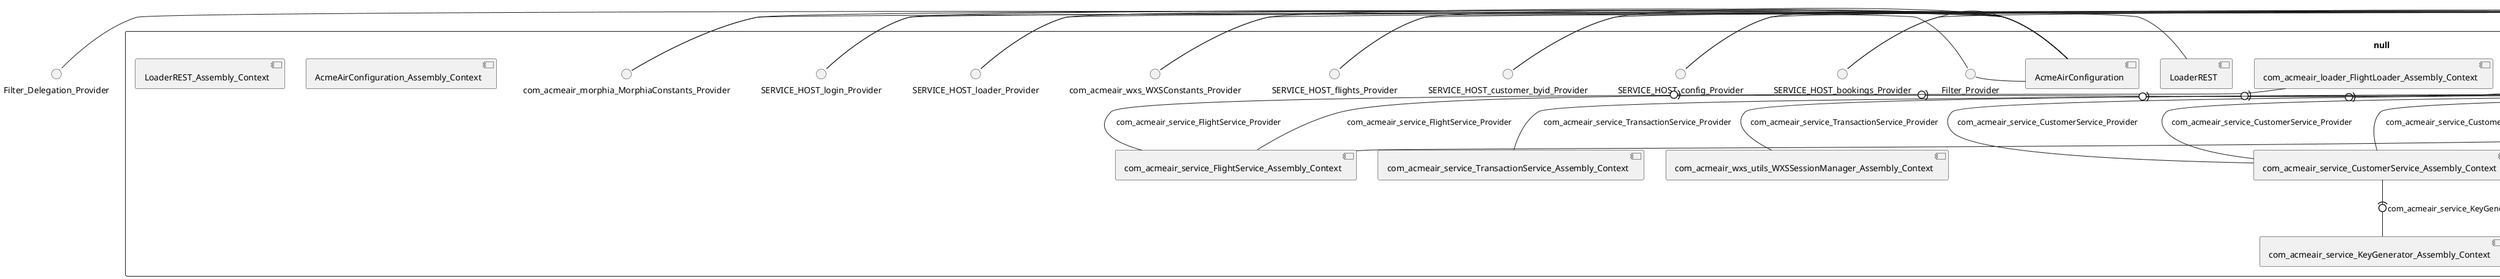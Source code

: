 @startuml
skinparam fixCircleLabelOverlapping true
() Filter_Delegation_Provider
() SERVICE_HOST_bookings_Delegation_Provider
() SERVICE_HOST_config_Delegation_Provider
() SERVICE_HOST_customer_byid_Delegation_Provider
() SERVICE_HOST_flights_Delegation_Provider
() SERVICE_HOST_loader_Delegation_Provider
() SERVICE_HOST_login_Delegation_Provider
() com_acmeair_morphia_MorphiaConstants_Delegation_Provider
() com_acmeair_wxs_WXSConstants_Delegation_Provider
component null {
Filter_Delegation_Provider - Filter_Provider
Filter_Provider - [AcmeAirConfiguration]
SERVICE_HOST_bookings_Delegation_Provider - SERVICE_HOST_bookings_Provider
SERVICE_HOST_bookings_Provider - [AcmeAirConfiguration]
SERVICE_HOST_config_Delegation_Provider - SERVICE_HOST_config_Provider
SERVICE_HOST_config_Provider - [AcmeAirConfiguration]
SERVICE_HOST_customer_byid_Delegation_Provider - SERVICE_HOST_customer_byid_Provider
SERVICE_HOST_customer_byid_Provider - [AcmeAirConfiguration]
SERVICE_HOST_flights_Delegation_Provider - SERVICE_HOST_flights_Provider
SERVICE_HOST_flights_Provider - [AcmeAirConfiguration]
SERVICE_HOST_loader_Delegation_Provider - SERVICE_HOST_loader_Provider
SERVICE_HOST_loader_Provider - [LoaderREST]
SERVICE_HOST_login_Delegation_Provider - SERVICE_HOST_login_Provider
SERVICE_HOST_login_Provider - [AcmeAirConfiguration]
[com_acmeair_config_LoaderREST_Assembly_Context] -(0- [com_acmeair_loader_Loader_Assembly_Context] : com_acmeair_loader_Loader_Provider
com_acmeair_morphia_MorphiaConstants_Delegation_Provider - com_acmeair_morphia_MorphiaConstants_Provider
com_acmeair_morphia_MorphiaConstants_Provider - [AcmeAirConfiguration]
[com_acmeair_web_BookingsREST_Assembly_Context] -(0- [com_acmeair_wxs_service_BookingServiceImpl_Assembly_Context] : com_acmeair_service_BookingService_Provider
[com_acmeair_web_BookingsREST_Assembly_Context] -(0- [com_acmeair_service_BookingService_Assembly_Context] : com_acmeair_service_BookingService_Provider
[com_acmeair_config_AcmeAirConfiguration_Assembly_Context] -(0- [com_acmeair_morphia_services_BookingServiceImpl_Assembly_Context] : com_acmeair_service_BookingService_Provider
[com_acmeair_config_AcmeAirConfiguration_Assembly_Context] -(0- [com_acmeair_service_BookingService_Assembly_Context] : com_acmeair_service_BookingService_Provider
[com_acmeair_config_AcmeAirConfiguration_Assembly_Context] -(0- [com_acmeair_wxs_service_BookingServiceImpl_Assembly_Context] : com_acmeair_service_BookingService_Provider
[com_acmeair_web_BookingsREST_Assembly_Context] -(0- [com_acmeair_morphia_services_BookingServiceImpl_Assembly_Context] : com_acmeair_service_BookingService_Provider
[com_acmeair_web_LoginREST_Assembly_Context] -(0- [com_acmeair_service_CustomerService_Assembly_Context] : com_acmeair_service_CustomerService_Provider
[com_acmeair_web_RESTCookieSessionFilter_Assembly_Context] -(0- [com_acmeair_service_CustomerService_Assembly_Context] : com_acmeair_service_CustomerService_Provider
[com_acmeair_web_CustomerREST_Assembly_Context] -(0- [com_acmeair_service_CustomerService_Assembly_Context] : com_acmeair_service_CustomerService_Provider
[com_acmeair_loader_CustomerLoader_Assembly_Context] -(0- [com_acmeair_service_CustomerService_Assembly_Context] : com_acmeair_service_CustomerService_Provider
[com_acmeair_config_AcmeAirConfiguration_Assembly_Context] -(0- [com_acmeair_service_CustomerService_Assembly_Context] : com_acmeair_service_CustomerService_Provider
[com_acmeair_config_AcmeAirConfiguration_Assembly_Context] -(0- [com_acmeair_service_FlightService_Assembly_Context] : com_acmeair_service_FlightService_Provider
[com_acmeair_web_FlightsREST_Assembly_Context] -(0- [com_acmeair_service_FlightService_Assembly_Context] : com_acmeair_service_FlightService_Provider
[com_acmeair_loader_FlightLoader_Assembly_Context] -(0- [com_acmeair_service_FlightService_Assembly_Context] : com_acmeair_service_FlightService_Provider
[com_acmeair_service_CustomerService_Assembly_Context] -(0- [com_acmeair_service_KeyGenerator_Assembly_Context] : com_acmeair_service_KeyGenerator_Provider
[com_acmeair_web_RESTCookieSessionFilter_Assembly_Context] -(0- [com_acmeair_wxs_utils_WXSSessionManager_Assembly_Context] : com_acmeair_service_TransactionService_Provider
[com_acmeair_web_RESTCookieSessionFilter_Assembly_Context] -(0- [com_acmeair_service_TransactionService_Assembly_Context] : com_acmeair_service_TransactionService_Provider
com_acmeair_wxs_WXSConstants_Delegation_Provider - com_acmeair_wxs_WXSConstants_Provider
com_acmeair_wxs_WXSConstants_Provider - [AcmeAirConfiguration]
[AcmeAirConfiguration_Assembly_Context] [[acmeair-acmeair.repository#_TtFtlLxEEe6yuvWeWap7QA]]
[LoaderREST_Assembly_Context] [[acmeair-acmeair.repository#_TtFtlLxEEe6yuvWeWap7QA]]
[com_acmeair_config_AcmeAirConfiguration_Assembly_Context] [[acmeair-acmeair.repository#_TtFtlLxEEe6yuvWeWap7QA]]
[com_acmeair_config_LoaderREST_Assembly_Context] [[acmeair-acmeair.repository#_TtFtlLxEEe6yuvWeWap7QA]]
[com_acmeair_loader_CustomerLoader_Assembly_Context] [[acmeair-acmeair.repository#_TtFtlLxEEe6yuvWeWap7QA]]
[com_acmeair_loader_FlightLoader_Assembly_Context] [[acmeair-acmeair.repository#_TtFtlLxEEe6yuvWeWap7QA]]
[com_acmeair_loader_Loader_Assembly_Context] [[acmeair-acmeair.repository#_TtFtlLxEEe6yuvWeWap7QA]]
[com_acmeair_morphia_services_BookingServiceImpl_Assembly_Context] [[acmeair-acmeair.repository#_TtFtlLxEEe6yuvWeWap7QA]]
[com_acmeair_service_BookingService_Assembly_Context] [[acmeair-acmeair.repository#_TtFtlLxEEe6yuvWeWap7QA]]
[com_acmeair_service_CustomerService_Assembly_Context] [[acmeair-acmeair.repository#_TtFtlLxEEe6yuvWeWap7QA]]
[com_acmeair_service_FlightService_Assembly_Context] [[acmeair-acmeair.repository#_TtFtlLxEEe6yuvWeWap7QA]]
[com_acmeair_service_KeyGenerator_Assembly_Context] [[acmeair-acmeair.repository#_TtFtlLxEEe6yuvWeWap7QA]]
[com_acmeair_service_TransactionService_Assembly_Context] [[acmeair-acmeair.repository#_TtFtlLxEEe6yuvWeWap7QA]]
[com_acmeair_web_BookingsREST_Assembly_Context] [[acmeair-acmeair.repository#_TtFtlLxEEe6yuvWeWap7QA]]
[com_acmeair_web_CustomerREST_Assembly_Context] [[acmeair-acmeair.repository#_TtFtlLxEEe6yuvWeWap7QA]]
[com_acmeair_web_FlightsREST_Assembly_Context] [[acmeair-acmeair.repository#_TtFtlLxEEe6yuvWeWap7QA]]
[com_acmeair_web_LoginREST_Assembly_Context] [[acmeair-acmeair.repository#_TtFtlLxEEe6yuvWeWap7QA]]
[com_acmeair_web_RESTCookieSessionFilter_Assembly_Context] [[acmeair-acmeair.repository#_TtFtlLxEEe6yuvWeWap7QA]]
[com_acmeair_wxs_service_BookingServiceImpl_Assembly_Context] [[acmeair-acmeair.repository#_TtFtlLxEEe6yuvWeWap7QA]]
[com_acmeair_wxs_utils_WXSSessionManager_Assembly_Context] [[acmeair-acmeair.repository#_TtFtlLxEEe6yuvWeWap7QA]]
}

@enduml
